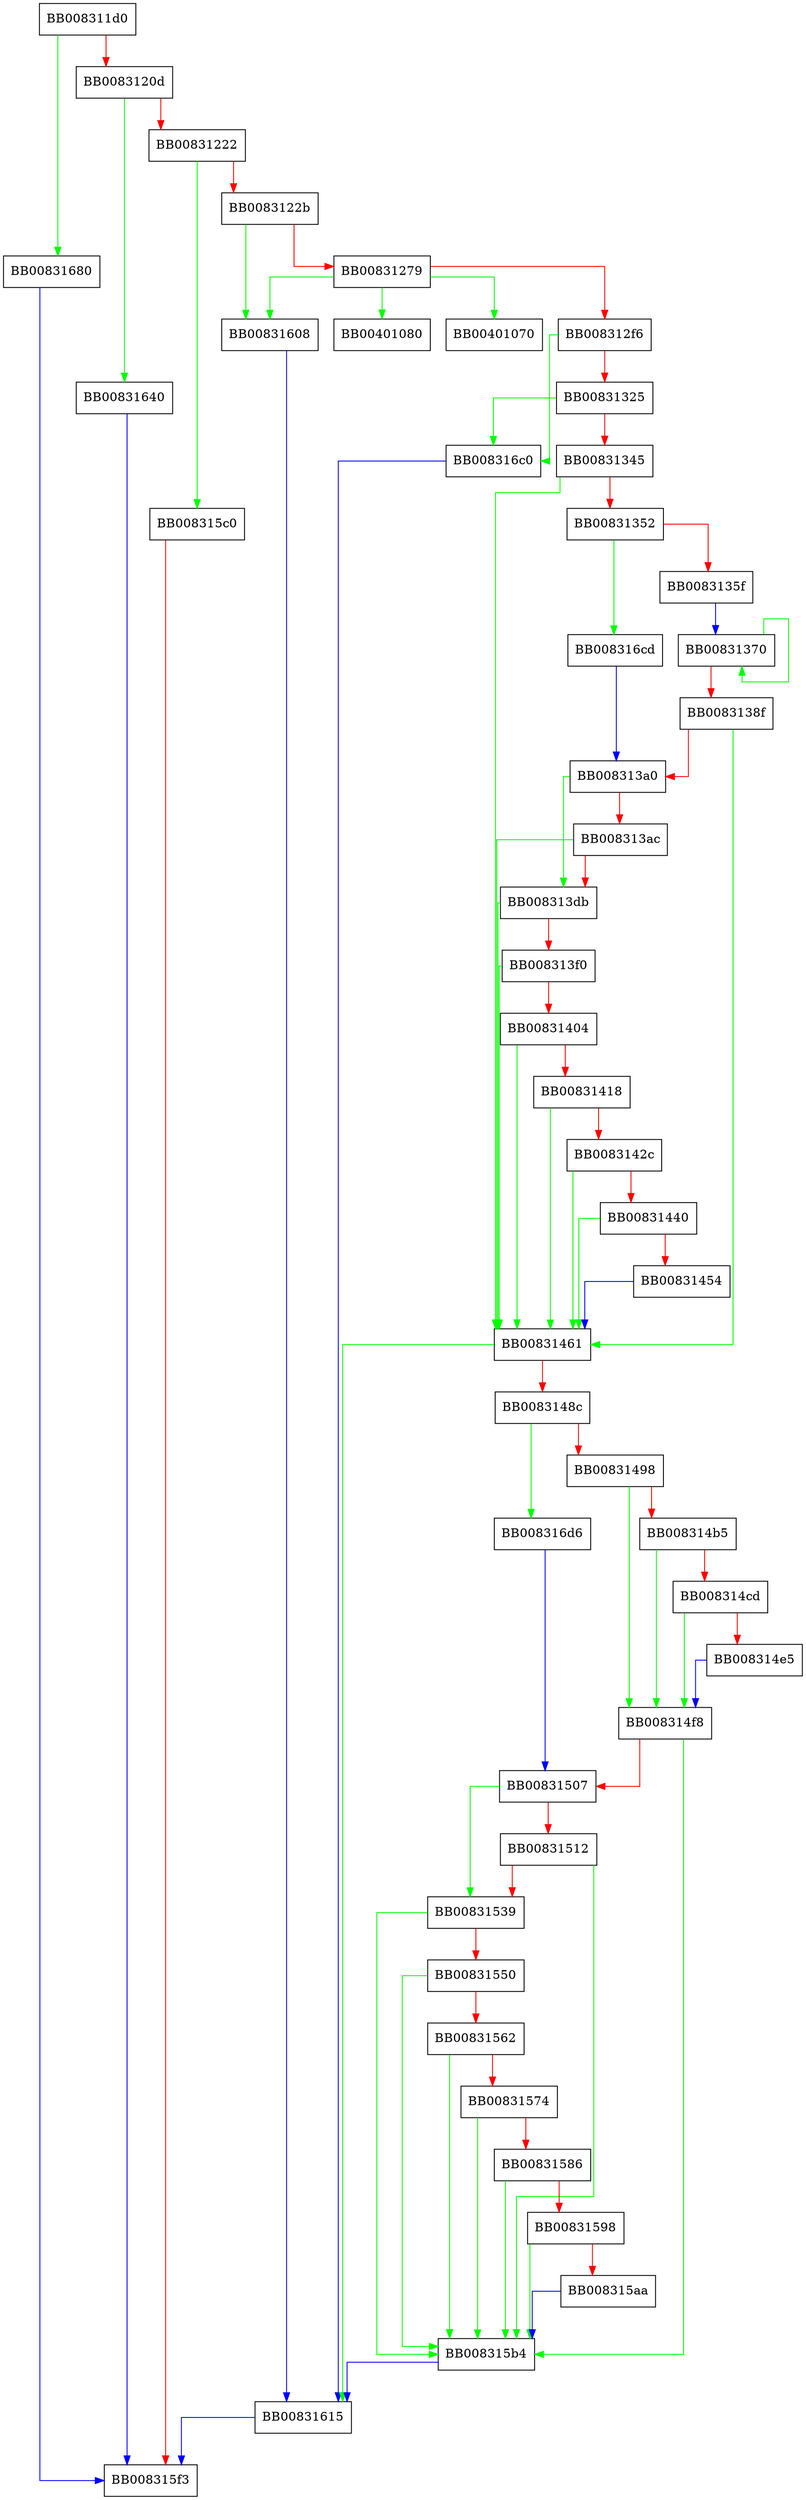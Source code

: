 digraph RSA_padding_add_PKCS1_OAEP {
  node [shape="box"];
  graph [splines=ortho];
  BB008311d0 -> BB00831680 [color="green"];
  BB008311d0 -> BB0083120d [color="red"];
  BB0083120d -> BB00831640 [color="green"];
  BB0083120d -> BB00831222 [color="red"];
  BB00831222 -> BB008315c0 [color="green"];
  BB00831222 -> BB0083122b [color="red"];
  BB0083122b -> BB00831608 [color="green"];
  BB0083122b -> BB00831279 [color="red"];
  BB00831279 -> BB00401080 [color="green"];
  BB00831279 -> BB00401070 [color="green"];
  BB00831279 -> BB00831608 [color="green"];
  BB00831279 -> BB008312f6 [color="red"];
  BB008312f6 -> BB008316c0 [color="green"];
  BB008312f6 -> BB00831325 [color="red"];
  BB00831325 -> BB008316c0 [color="green"];
  BB00831325 -> BB00831345 [color="red"];
  BB00831345 -> BB00831461 [color="green"];
  BB00831345 -> BB00831352 [color="red"];
  BB00831352 -> BB008316cd [color="green"];
  BB00831352 -> BB0083135f [color="red"];
  BB0083135f -> BB00831370 [color="blue"];
  BB00831370 -> BB00831370 [color="green"];
  BB00831370 -> BB0083138f [color="red"];
  BB0083138f -> BB00831461 [color="green"];
  BB0083138f -> BB008313a0 [color="red"];
  BB008313a0 -> BB008313db [color="green"];
  BB008313a0 -> BB008313ac [color="red"];
  BB008313ac -> BB00831461 [color="green"];
  BB008313ac -> BB008313db [color="red"];
  BB008313db -> BB00831461 [color="green"];
  BB008313db -> BB008313f0 [color="red"];
  BB008313f0 -> BB00831461 [color="green"];
  BB008313f0 -> BB00831404 [color="red"];
  BB00831404 -> BB00831461 [color="green"];
  BB00831404 -> BB00831418 [color="red"];
  BB00831418 -> BB00831461 [color="green"];
  BB00831418 -> BB0083142c [color="red"];
  BB0083142c -> BB00831461 [color="green"];
  BB0083142c -> BB00831440 [color="red"];
  BB00831440 -> BB00831461 [color="green"];
  BB00831440 -> BB00831454 [color="red"];
  BB00831454 -> BB00831461 [color="blue"];
  BB00831461 -> BB00831615 [color="green"];
  BB00831461 -> BB0083148c [color="red"];
  BB0083148c -> BB008316d6 [color="green"];
  BB0083148c -> BB00831498 [color="red"];
  BB00831498 -> BB008314f8 [color="green"];
  BB00831498 -> BB008314b5 [color="red"];
  BB008314b5 -> BB008314f8 [color="green"];
  BB008314b5 -> BB008314cd [color="red"];
  BB008314cd -> BB008314f8 [color="green"];
  BB008314cd -> BB008314e5 [color="red"];
  BB008314e5 -> BB008314f8 [color="blue"];
  BB008314f8 -> BB008315b4 [color="green"];
  BB008314f8 -> BB00831507 [color="red"];
  BB00831507 -> BB00831539 [color="green"];
  BB00831507 -> BB00831512 [color="red"];
  BB00831512 -> BB008315b4 [color="green"];
  BB00831512 -> BB00831539 [color="red"];
  BB00831539 -> BB008315b4 [color="green"];
  BB00831539 -> BB00831550 [color="red"];
  BB00831550 -> BB008315b4 [color="green"];
  BB00831550 -> BB00831562 [color="red"];
  BB00831562 -> BB008315b4 [color="green"];
  BB00831562 -> BB00831574 [color="red"];
  BB00831574 -> BB008315b4 [color="green"];
  BB00831574 -> BB00831586 [color="red"];
  BB00831586 -> BB008315b4 [color="green"];
  BB00831586 -> BB00831598 [color="red"];
  BB00831598 -> BB008315b4 [color="green"];
  BB00831598 -> BB008315aa [color="red"];
  BB008315aa -> BB008315b4 [color="blue"];
  BB008315b4 -> BB00831615 [color="blue"];
  BB008315c0 -> BB008315f3 [color="red"];
  BB00831608 -> BB00831615 [color="blue"];
  BB00831615 -> BB008315f3 [color="blue"];
  BB00831640 -> BB008315f3 [color="blue"];
  BB00831680 -> BB008315f3 [color="blue"];
  BB008316c0 -> BB00831615 [color="blue"];
  BB008316cd -> BB008313a0 [color="blue"];
  BB008316d6 -> BB00831507 [color="blue"];
}